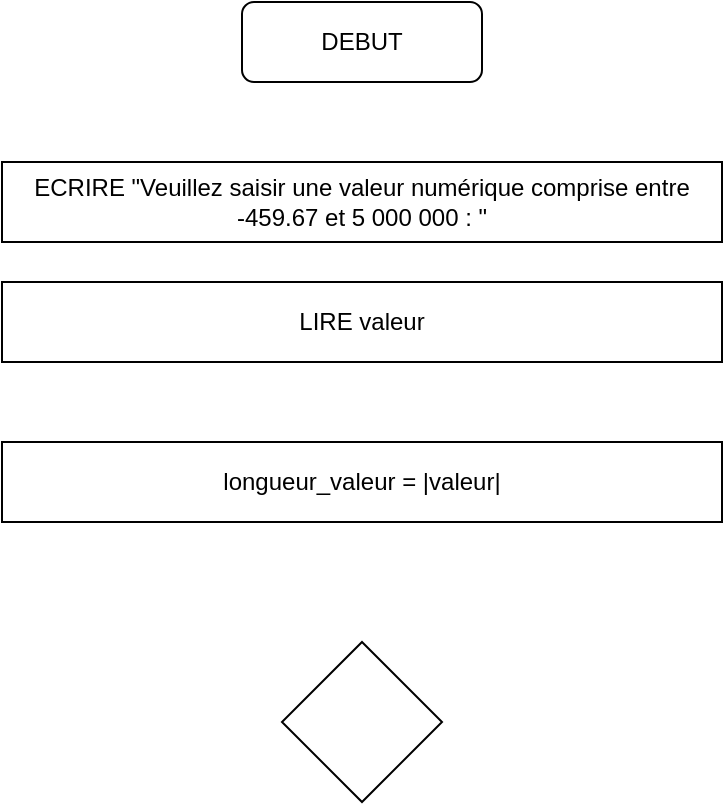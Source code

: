 <mxfile version="18.0.3" type="device"><diagram id="2LQfnjnN--B6OkXImYu9" name="Page-1"><mxGraphModel dx="883" dy="749" grid="1" gridSize="10" guides="1" tooltips="1" connect="1" arrows="1" fold="1" page="1" pageScale="1" pageWidth="827" pageHeight="1169" math="0" shadow="0"><root><mxCell id="0"/><mxCell id="1" parent="0"/><mxCell id="HuaS0qik6T8vx8FbvCG5-1" value="DEBUT" style="rounded=1;whiteSpace=wrap;html=1;fillColor=none;" vertex="1" parent="1"><mxGeometry x="160" y="40" width="120" height="40" as="geometry"/></mxCell><mxCell id="HuaS0qik6T8vx8FbvCG5-2" value="ECRIRE &quot;Veuillez saisir une valeur numérique comprise entre -459.67 et 5 000 000 : &quot;" style="rounded=0;whiteSpace=wrap;html=1;fillColor=none;" vertex="1" parent="1"><mxGeometry x="40" y="120" width="360" height="40" as="geometry"/></mxCell><mxCell id="HuaS0qik6T8vx8FbvCG5-3" value="LIRE valeur" style="rounded=0;whiteSpace=wrap;html=1;fillColor=none;" vertex="1" parent="1"><mxGeometry x="40" y="180" width="360" height="40" as="geometry"/></mxCell><mxCell id="HuaS0qik6T8vx8FbvCG5-4" value="" style="rhombus;whiteSpace=wrap;html=1;fillColor=none;" vertex="1" parent="1"><mxGeometry x="180" y="360" width="80" height="80" as="geometry"/></mxCell><mxCell id="HuaS0qik6T8vx8FbvCG5-5" value="longueur_valeur = |valeur|" style="rounded=0;whiteSpace=wrap;html=1;fillColor=none;" vertex="1" parent="1"><mxGeometry x="40" y="260" width="360" height="40" as="geometry"/></mxCell></root></mxGraphModel></diagram></mxfile>